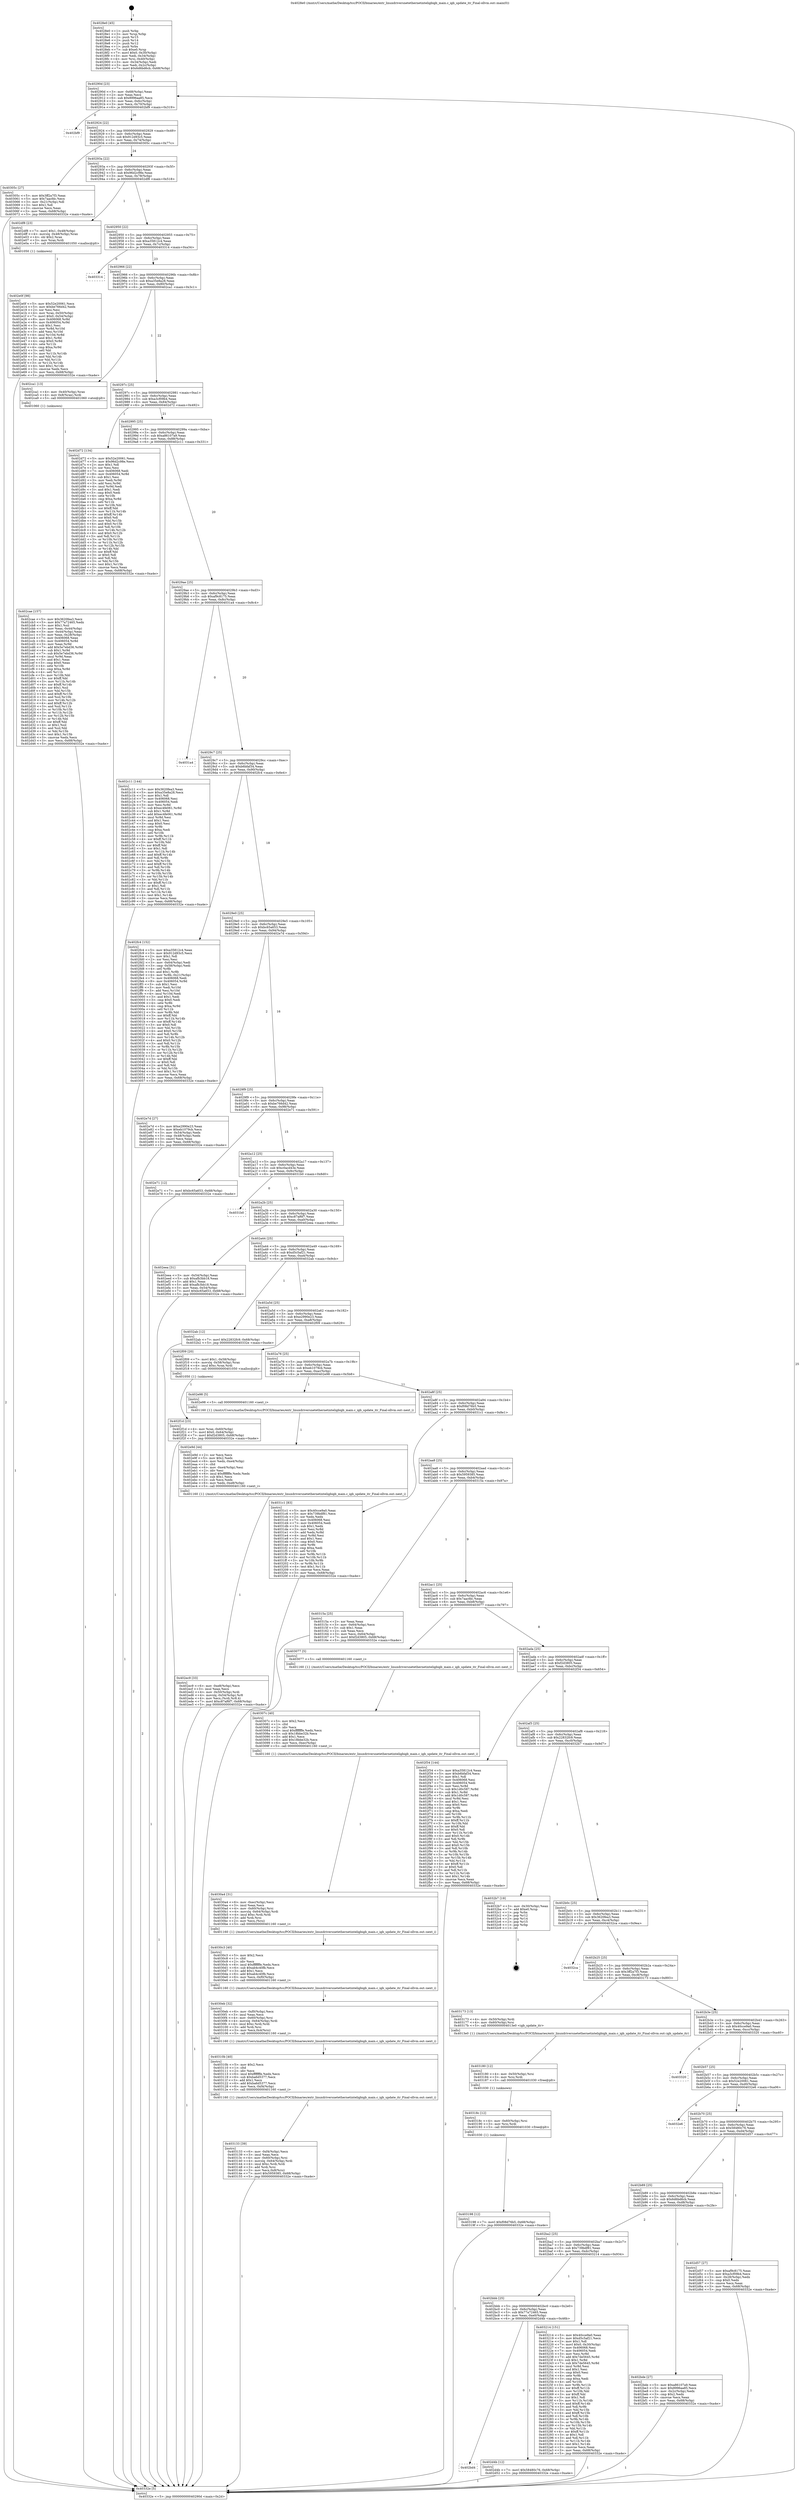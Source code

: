 digraph "0x4028e0" {
  label = "0x4028e0 (/mnt/c/Users/mathe/Desktop/tcc/POCII/binaries/extr_linuxdriversnetethernetinteligbigb_main.c_igb_update_itr_Final-ollvm.out::main(0))"
  labelloc = "t"
  node[shape=record]

  Entry [label="",width=0.3,height=0.3,shape=circle,fillcolor=black,style=filled]
  "0x40290d" [label="{
     0x40290d [23]\l
     | [instrs]\l
     &nbsp;&nbsp;0x40290d \<+3\>: mov -0x68(%rbp),%eax\l
     &nbsp;&nbsp;0x402910 \<+2\>: mov %eax,%ecx\l
     &nbsp;&nbsp;0x402912 \<+6\>: sub $0x8996aa85,%ecx\l
     &nbsp;&nbsp;0x402918 \<+3\>: mov %eax,-0x6c(%rbp)\l
     &nbsp;&nbsp;0x40291b \<+3\>: mov %ecx,-0x70(%rbp)\l
     &nbsp;&nbsp;0x40291e \<+6\>: je 0000000000402bf9 \<main+0x319\>\l
  }"]
  "0x402bf9" [label="{
     0x402bf9\l
  }", style=dashed]
  "0x402924" [label="{
     0x402924 [22]\l
     | [instrs]\l
     &nbsp;&nbsp;0x402924 \<+5\>: jmp 0000000000402929 \<main+0x49\>\l
     &nbsp;&nbsp;0x402929 \<+3\>: mov -0x6c(%rbp),%eax\l
     &nbsp;&nbsp;0x40292c \<+5\>: sub $0x912d93c5,%eax\l
     &nbsp;&nbsp;0x402931 \<+3\>: mov %eax,-0x74(%rbp)\l
     &nbsp;&nbsp;0x402934 \<+6\>: je 000000000040305c \<main+0x77c\>\l
  }"]
  Exit [label="",width=0.3,height=0.3,shape=circle,fillcolor=black,style=filled,peripheries=2]
  "0x40305c" [label="{
     0x40305c [27]\l
     | [instrs]\l
     &nbsp;&nbsp;0x40305c \<+5\>: mov $0x3ff2a7f3,%eax\l
     &nbsp;&nbsp;0x403061 \<+5\>: mov $0x7aacfdc,%ecx\l
     &nbsp;&nbsp;0x403066 \<+3\>: mov -0x21(%rbp),%dl\l
     &nbsp;&nbsp;0x403069 \<+3\>: test $0x1,%dl\l
     &nbsp;&nbsp;0x40306c \<+3\>: cmovne %ecx,%eax\l
     &nbsp;&nbsp;0x40306f \<+3\>: mov %eax,-0x68(%rbp)\l
     &nbsp;&nbsp;0x403072 \<+5\>: jmp 000000000040332e \<main+0xa4e\>\l
  }"]
  "0x40293a" [label="{
     0x40293a [22]\l
     | [instrs]\l
     &nbsp;&nbsp;0x40293a \<+5\>: jmp 000000000040293f \<main+0x5f\>\l
     &nbsp;&nbsp;0x40293f \<+3\>: mov -0x6c(%rbp),%eax\l
     &nbsp;&nbsp;0x402942 \<+5\>: sub $0x96d2c98e,%eax\l
     &nbsp;&nbsp;0x402947 \<+3\>: mov %eax,-0x78(%rbp)\l
     &nbsp;&nbsp;0x40294a \<+6\>: je 0000000000402df8 \<main+0x518\>\l
  }"]
  "0x403198" [label="{
     0x403198 [12]\l
     | [instrs]\l
     &nbsp;&nbsp;0x403198 \<+7\>: movl $0xf08d76b5,-0x68(%rbp)\l
     &nbsp;&nbsp;0x40319f \<+5\>: jmp 000000000040332e \<main+0xa4e\>\l
  }"]
  "0x402df8" [label="{
     0x402df8 [23]\l
     | [instrs]\l
     &nbsp;&nbsp;0x402df8 \<+7\>: movl $0x1,-0x48(%rbp)\l
     &nbsp;&nbsp;0x402dff \<+4\>: movslq -0x48(%rbp),%rax\l
     &nbsp;&nbsp;0x402e03 \<+4\>: shl $0x2,%rax\l
     &nbsp;&nbsp;0x402e07 \<+3\>: mov %rax,%rdi\l
     &nbsp;&nbsp;0x402e0a \<+5\>: call 0000000000401050 \<malloc@plt\>\l
     | [calls]\l
     &nbsp;&nbsp;0x401050 \{1\} (unknown)\l
  }"]
  "0x402950" [label="{
     0x402950 [22]\l
     | [instrs]\l
     &nbsp;&nbsp;0x402950 \<+5\>: jmp 0000000000402955 \<main+0x75\>\l
     &nbsp;&nbsp;0x402955 \<+3\>: mov -0x6c(%rbp),%eax\l
     &nbsp;&nbsp;0x402958 \<+5\>: sub $0xa35812c4,%eax\l
     &nbsp;&nbsp;0x40295d \<+3\>: mov %eax,-0x7c(%rbp)\l
     &nbsp;&nbsp;0x402960 \<+6\>: je 0000000000403314 \<main+0xa34\>\l
  }"]
  "0x40318c" [label="{
     0x40318c [12]\l
     | [instrs]\l
     &nbsp;&nbsp;0x40318c \<+4\>: mov -0x60(%rbp),%rsi\l
     &nbsp;&nbsp;0x403190 \<+3\>: mov %rsi,%rdi\l
     &nbsp;&nbsp;0x403193 \<+5\>: call 0000000000401030 \<free@plt\>\l
     | [calls]\l
     &nbsp;&nbsp;0x401030 \{1\} (unknown)\l
  }"]
  "0x403314" [label="{
     0x403314\l
  }", style=dashed]
  "0x402966" [label="{
     0x402966 [22]\l
     | [instrs]\l
     &nbsp;&nbsp;0x402966 \<+5\>: jmp 000000000040296b \<main+0x8b\>\l
     &nbsp;&nbsp;0x40296b \<+3\>: mov -0x6c(%rbp),%eax\l
     &nbsp;&nbsp;0x40296e \<+5\>: sub $0xa35e8a28,%eax\l
     &nbsp;&nbsp;0x402973 \<+3\>: mov %eax,-0x80(%rbp)\l
     &nbsp;&nbsp;0x402976 \<+6\>: je 0000000000402ca1 \<main+0x3c1\>\l
  }"]
  "0x403180" [label="{
     0x403180 [12]\l
     | [instrs]\l
     &nbsp;&nbsp;0x403180 \<+4\>: mov -0x50(%rbp),%rsi\l
     &nbsp;&nbsp;0x403184 \<+3\>: mov %rsi,%rdi\l
     &nbsp;&nbsp;0x403187 \<+5\>: call 0000000000401030 \<free@plt\>\l
     | [calls]\l
     &nbsp;&nbsp;0x401030 \{1\} (unknown)\l
  }"]
  "0x402ca1" [label="{
     0x402ca1 [13]\l
     | [instrs]\l
     &nbsp;&nbsp;0x402ca1 \<+4\>: mov -0x40(%rbp),%rax\l
     &nbsp;&nbsp;0x402ca5 \<+4\>: mov 0x8(%rax),%rdi\l
     &nbsp;&nbsp;0x402ca9 \<+5\>: call 0000000000401060 \<atoi@plt\>\l
     | [calls]\l
     &nbsp;&nbsp;0x401060 \{1\} (unknown)\l
  }"]
  "0x40297c" [label="{
     0x40297c [25]\l
     | [instrs]\l
     &nbsp;&nbsp;0x40297c \<+5\>: jmp 0000000000402981 \<main+0xa1\>\l
     &nbsp;&nbsp;0x402981 \<+3\>: mov -0x6c(%rbp),%eax\l
     &nbsp;&nbsp;0x402984 \<+5\>: sub $0xa3cf09b4,%eax\l
     &nbsp;&nbsp;0x402989 \<+6\>: mov %eax,-0x84(%rbp)\l
     &nbsp;&nbsp;0x40298f \<+6\>: je 0000000000402d72 \<main+0x492\>\l
  }"]
  "0x403133" [label="{
     0x403133 [39]\l
     | [instrs]\l
     &nbsp;&nbsp;0x403133 \<+6\>: mov -0xf4(%rbp),%ecx\l
     &nbsp;&nbsp;0x403139 \<+3\>: imul %eax,%ecx\l
     &nbsp;&nbsp;0x40313c \<+4\>: mov -0x60(%rbp),%rsi\l
     &nbsp;&nbsp;0x403140 \<+4\>: movslq -0x64(%rbp),%rdi\l
     &nbsp;&nbsp;0x403144 \<+4\>: imul $0xc,%rdi,%rdi\l
     &nbsp;&nbsp;0x403148 \<+3\>: add %rdi,%rsi\l
     &nbsp;&nbsp;0x40314b \<+3\>: mov %ecx,0x8(%rsi)\l
     &nbsp;&nbsp;0x40314e \<+7\>: movl $0x5959385,-0x68(%rbp)\l
     &nbsp;&nbsp;0x403155 \<+5\>: jmp 000000000040332e \<main+0xa4e\>\l
  }"]
  "0x402d72" [label="{
     0x402d72 [134]\l
     | [instrs]\l
     &nbsp;&nbsp;0x402d72 \<+5\>: mov $0x52e20061,%eax\l
     &nbsp;&nbsp;0x402d77 \<+5\>: mov $0x96d2c98e,%ecx\l
     &nbsp;&nbsp;0x402d7c \<+2\>: mov $0x1,%dl\l
     &nbsp;&nbsp;0x402d7e \<+2\>: xor %esi,%esi\l
     &nbsp;&nbsp;0x402d80 \<+7\>: mov 0x406068,%edi\l
     &nbsp;&nbsp;0x402d87 \<+8\>: mov 0x406054,%r8d\l
     &nbsp;&nbsp;0x402d8f \<+3\>: sub $0x1,%esi\l
     &nbsp;&nbsp;0x402d92 \<+3\>: mov %edi,%r9d\l
     &nbsp;&nbsp;0x402d95 \<+3\>: add %esi,%r9d\l
     &nbsp;&nbsp;0x402d98 \<+4\>: imul %r9d,%edi\l
     &nbsp;&nbsp;0x402d9c \<+3\>: and $0x1,%edi\l
     &nbsp;&nbsp;0x402d9f \<+3\>: cmp $0x0,%edi\l
     &nbsp;&nbsp;0x402da2 \<+4\>: sete %r10b\l
     &nbsp;&nbsp;0x402da6 \<+4\>: cmp $0xa,%r8d\l
     &nbsp;&nbsp;0x402daa \<+4\>: setl %r11b\l
     &nbsp;&nbsp;0x402dae \<+3\>: mov %r10b,%bl\l
     &nbsp;&nbsp;0x402db1 \<+3\>: xor $0xff,%bl\l
     &nbsp;&nbsp;0x402db4 \<+3\>: mov %r11b,%r14b\l
     &nbsp;&nbsp;0x402db7 \<+4\>: xor $0xff,%r14b\l
     &nbsp;&nbsp;0x402dbb \<+3\>: xor $0x0,%dl\l
     &nbsp;&nbsp;0x402dbe \<+3\>: mov %bl,%r15b\l
     &nbsp;&nbsp;0x402dc1 \<+4\>: and $0x0,%r15b\l
     &nbsp;&nbsp;0x402dc5 \<+3\>: and %dl,%r10b\l
     &nbsp;&nbsp;0x402dc8 \<+3\>: mov %r14b,%r12b\l
     &nbsp;&nbsp;0x402dcb \<+4\>: and $0x0,%r12b\l
     &nbsp;&nbsp;0x402dcf \<+3\>: and %dl,%r11b\l
     &nbsp;&nbsp;0x402dd2 \<+3\>: or %r10b,%r15b\l
     &nbsp;&nbsp;0x402dd5 \<+3\>: or %r11b,%r12b\l
     &nbsp;&nbsp;0x402dd8 \<+3\>: xor %r12b,%r15b\l
     &nbsp;&nbsp;0x402ddb \<+3\>: or %r14b,%bl\l
     &nbsp;&nbsp;0x402dde \<+3\>: xor $0xff,%bl\l
     &nbsp;&nbsp;0x402de1 \<+3\>: or $0x0,%dl\l
     &nbsp;&nbsp;0x402de4 \<+2\>: and %dl,%bl\l
     &nbsp;&nbsp;0x402de6 \<+3\>: or %bl,%r15b\l
     &nbsp;&nbsp;0x402de9 \<+4\>: test $0x1,%r15b\l
     &nbsp;&nbsp;0x402ded \<+3\>: cmovne %ecx,%eax\l
     &nbsp;&nbsp;0x402df0 \<+3\>: mov %eax,-0x68(%rbp)\l
     &nbsp;&nbsp;0x402df3 \<+5\>: jmp 000000000040332e \<main+0xa4e\>\l
  }"]
  "0x402995" [label="{
     0x402995 [25]\l
     | [instrs]\l
     &nbsp;&nbsp;0x402995 \<+5\>: jmp 000000000040299a \<main+0xba\>\l
     &nbsp;&nbsp;0x40299a \<+3\>: mov -0x6c(%rbp),%eax\l
     &nbsp;&nbsp;0x40299d \<+5\>: sub $0xa86107a9,%eax\l
     &nbsp;&nbsp;0x4029a2 \<+6\>: mov %eax,-0x88(%rbp)\l
     &nbsp;&nbsp;0x4029a8 \<+6\>: je 0000000000402c11 \<main+0x331\>\l
  }"]
  "0x40310b" [label="{
     0x40310b [40]\l
     | [instrs]\l
     &nbsp;&nbsp;0x40310b \<+5\>: mov $0x2,%ecx\l
     &nbsp;&nbsp;0x403110 \<+1\>: cltd\l
     &nbsp;&nbsp;0x403111 \<+2\>: idiv %ecx\l
     &nbsp;&nbsp;0x403113 \<+6\>: imul $0xfffffffe,%edx,%ecx\l
     &nbsp;&nbsp;0x403119 \<+6\>: sub $0xba6d5377,%ecx\l
     &nbsp;&nbsp;0x40311f \<+3\>: add $0x1,%ecx\l
     &nbsp;&nbsp;0x403122 \<+6\>: add $0xba6d5377,%ecx\l
     &nbsp;&nbsp;0x403128 \<+6\>: mov %ecx,-0xf4(%rbp)\l
     &nbsp;&nbsp;0x40312e \<+5\>: call 0000000000401160 \<next_i\>\l
     | [calls]\l
     &nbsp;&nbsp;0x401160 \{1\} (/mnt/c/Users/mathe/Desktop/tcc/POCII/binaries/extr_linuxdriversnetethernetinteligbigb_main.c_igb_update_itr_Final-ollvm.out::next_i)\l
  }"]
  "0x402c11" [label="{
     0x402c11 [144]\l
     | [instrs]\l
     &nbsp;&nbsp;0x402c11 \<+5\>: mov $0x3620fea3,%eax\l
     &nbsp;&nbsp;0x402c16 \<+5\>: mov $0xa35e8a28,%ecx\l
     &nbsp;&nbsp;0x402c1b \<+2\>: mov $0x1,%dl\l
     &nbsp;&nbsp;0x402c1d \<+7\>: mov 0x406068,%esi\l
     &nbsp;&nbsp;0x402c24 \<+7\>: mov 0x406054,%edi\l
     &nbsp;&nbsp;0x402c2b \<+3\>: mov %esi,%r8d\l
     &nbsp;&nbsp;0x402c2e \<+7\>: sub $0xec4fe061,%r8d\l
     &nbsp;&nbsp;0x402c35 \<+4\>: sub $0x1,%r8d\l
     &nbsp;&nbsp;0x402c39 \<+7\>: add $0xec4fe061,%r8d\l
     &nbsp;&nbsp;0x402c40 \<+4\>: imul %r8d,%esi\l
     &nbsp;&nbsp;0x402c44 \<+3\>: and $0x1,%esi\l
     &nbsp;&nbsp;0x402c47 \<+3\>: cmp $0x0,%esi\l
     &nbsp;&nbsp;0x402c4a \<+4\>: sete %r9b\l
     &nbsp;&nbsp;0x402c4e \<+3\>: cmp $0xa,%edi\l
     &nbsp;&nbsp;0x402c51 \<+4\>: setl %r10b\l
     &nbsp;&nbsp;0x402c55 \<+3\>: mov %r9b,%r11b\l
     &nbsp;&nbsp;0x402c58 \<+4\>: xor $0xff,%r11b\l
     &nbsp;&nbsp;0x402c5c \<+3\>: mov %r10b,%bl\l
     &nbsp;&nbsp;0x402c5f \<+3\>: xor $0xff,%bl\l
     &nbsp;&nbsp;0x402c62 \<+3\>: xor $0x1,%dl\l
     &nbsp;&nbsp;0x402c65 \<+3\>: mov %r11b,%r14b\l
     &nbsp;&nbsp;0x402c68 \<+4\>: and $0xff,%r14b\l
     &nbsp;&nbsp;0x402c6c \<+3\>: and %dl,%r9b\l
     &nbsp;&nbsp;0x402c6f \<+3\>: mov %bl,%r15b\l
     &nbsp;&nbsp;0x402c72 \<+4\>: and $0xff,%r15b\l
     &nbsp;&nbsp;0x402c76 \<+3\>: and %dl,%r10b\l
     &nbsp;&nbsp;0x402c79 \<+3\>: or %r9b,%r14b\l
     &nbsp;&nbsp;0x402c7c \<+3\>: or %r10b,%r15b\l
     &nbsp;&nbsp;0x402c7f \<+3\>: xor %r15b,%r14b\l
     &nbsp;&nbsp;0x402c82 \<+3\>: or %bl,%r11b\l
     &nbsp;&nbsp;0x402c85 \<+4\>: xor $0xff,%r11b\l
     &nbsp;&nbsp;0x402c89 \<+3\>: or $0x1,%dl\l
     &nbsp;&nbsp;0x402c8c \<+3\>: and %dl,%r11b\l
     &nbsp;&nbsp;0x402c8f \<+3\>: or %r11b,%r14b\l
     &nbsp;&nbsp;0x402c92 \<+4\>: test $0x1,%r14b\l
     &nbsp;&nbsp;0x402c96 \<+3\>: cmovne %ecx,%eax\l
     &nbsp;&nbsp;0x402c99 \<+3\>: mov %eax,-0x68(%rbp)\l
     &nbsp;&nbsp;0x402c9c \<+5\>: jmp 000000000040332e \<main+0xa4e\>\l
  }"]
  "0x4029ae" [label="{
     0x4029ae [25]\l
     | [instrs]\l
     &nbsp;&nbsp;0x4029ae \<+5\>: jmp 00000000004029b3 \<main+0xd3\>\l
     &nbsp;&nbsp;0x4029b3 \<+3\>: mov -0x6c(%rbp),%eax\l
     &nbsp;&nbsp;0x4029b6 \<+5\>: sub $0xaf9c8175,%eax\l
     &nbsp;&nbsp;0x4029bb \<+6\>: mov %eax,-0x8c(%rbp)\l
     &nbsp;&nbsp;0x4029c1 \<+6\>: je 00000000004031a4 \<main+0x8c4\>\l
  }"]
  "0x4030eb" [label="{
     0x4030eb [32]\l
     | [instrs]\l
     &nbsp;&nbsp;0x4030eb \<+6\>: mov -0xf0(%rbp),%ecx\l
     &nbsp;&nbsp;0x4030f1 \<+3\>: imul %eax,%ecx\l
     &nbsp;&nbsp;0x4030f4 \<+4\>: mov -0x60(%rbp),%rsi\l
     &nbsp;&nbsp;0x4030f8 \<+4\>: movslq -0x64(%rbp),%rdi\l
     &nbsp;&nbsp;0x4030fc \<+4\>: imul $0xc,%rdi,%rdi\l
     &nbsp;&nbsp;0x403100 \<+3\>: add %rdi,%rsi\l
     &nbsp;&nbsp;0x403103 \<+3\>: mov %ecx,0x4(%rsi)\l
     &nbsp;&nbsp;0x403106 \<+5\>: call 0000000000401160 \<next_i\>\l
     | [calls]\l
     &nbsp;&nbsp;0x401160 \{1\} (/mnt/c/Users/mathe/Desktop/tcc/POCII/binaries/extr_linuxdriversnetethernetinteligbigb_main.c_igb_update_itr_Final-ollvm.out::next_i)\l
  }"]
  "0x4031a4" [label="{
     0x4031a4\l
  }", style=dashed]
  "0x4029c7" [label="{
     0x4029c7 [25]\l
     | [instrs]\l
     &nbsp;&nbsp;0x4029c7 \<+5\>: jmp 00000000004029cc \<main+0xec\>\l
     &nbsp;&nbsp;0x4029cc \<+3\>: mov -0x6c(%rbp),%eax\l
     &nbsp;&nbsp;0x4029cf \<+5\>: sub $0xb6bfaf34,%eax\l
     &nbsp;&nbsp;0x4029d4 \<+6\>: mov %eax,-0x90(%rbp)\l
     &nbsp;&nbsp;0x4029da \<+6\>: je 0000000000402fc4 \<main+0x6e4\>\l
  }"]
  "0x4030c3" [label="{
     0x4030c3 [40]\l
     | [instrs]\l
     &nbsp;&nbsp;0x4030c3 \<+5\>: mov $0x2,%ecx\l
     &nbsp;&nbsp;0x4030c8 \<+1\>: cltd\l
     &nbsp;&nbsp;0x4030c9 \<+2\>: idiv %ecx\l
     &nbsp;&nbsp;0x4030cb \<+6\>: imul $0xfffffffe,%edx,%ecx\l
     &nbsp;&nbsp;0x4030d1 \<+6\>: sub $0xab4c40fb,%ecx\l
     &nbsp;&nbsp;0x4030d7 \<+3\>: add $0x1,%ecx\l
     &nbsp;&nbsp;0x4030da \<+6\>: add $0xab4c40fb,%ecx\l
     &nbsp;&nbsp;0x4030e0 \<+6\>: mov %ecx,-0xf0(%rbp)\l
     &nbsp;&nbsp;0x4030e6 \<+5\>: call 0000000000401160 \<next_i\>\l
     | [calls]\l
     &nbsp;&nbsp;0x401160 \{1\} (/mnt/c/Users/mathe/Desktop/tcc/POCII/binaries/extr_linuxdriversnetethernetinteligbigb_main.c_igb_update_itr_Final-ollvm.out::next_i)\l
  }"]
  "0x402fc4" [label="{
     0x402fc4 [152]\l
     | [instrs]\l
     &nbsp;&nbsp;0x402fc4 \<+5\>: mov $0xa35812c4,%eax\l
     &nbsp;&nbsp;0x402fc9 \<+5\>: mov $0x912d93c5,%ecx\l
     &nbsp;&nbsp;0x402fce \<+2\>: mov $0x1,%dl\l
     &nbsp;&nbsp;0x402fd0 \<+2\>: xor %esi,%esi\l
     &nbsp;&nbsp;0x402fd2 \<+3\>: mov -0x64(%rbp),%edi\l
     &nbsp;&nbsp;0x402fd5 \<+3\>: cmp -0x58(%rbp),%edi\l
     &nbsp;&nbsp;0x402fd8 \<+4\>: setl %r8b\l
     &nbsp;&nbsp;0x402fdc \<+4\>: and $0x1,%r8b\l
     &nbsp;&nbsp;0x402fe0 \<+4\>: mov %r8b,-0x21(%rbp)\l
     &nbsp;&nbsp;0x402fe4 \<+7\>: mov 0x406068,%edi\l
     &nbsp;&nbsp;0x402feb \<+8\>: mov 0x406054,%r9d\l
     &nbsp;&nbsp;0x402ff3 \<+3\>: sub $0x1,%esi\l
     &nbsp;&nbsp;0x402ff6 \<+3\>: mov %edi,%r10d\l
     &nbsp;&nbsp;0x402ff9 \<+3\>: add %esi,%r10d\l
     &nbsp;&nbsp;0x402ffc \<+4\>: imul %r10d,%edi\l
     &nbsp;&nbsp;0x403000 \<+3\>: and $0x1,%edi\l
     &nbsp;&nbsp;0x403003 \<+3\>: cmp $0x0,%edi\l
     &nbsp;&nbsp;0x403006 \<+4\>: sete %r8b\l
     &nbsp;&nbsp;0x40300a \<+4\>: cmp $0xa,%r9d\l
     &nbsp;&nbsp;0x40300e \<+4\>: setl %r11b\l
     &nbsp;&nbsp;0x403012 \<+3\>: mov %r8b,%bl\l
     &nbsp;&nbsp;0x403015 \<+3\>: xor $0xff,%bl\l
     &nbsp;&nbsp;0x403018 \<+3\>: mov %r11b,%r14b\l
     &nbsp;&nbsp;0x40301b \<+4\>: xor $0xff,%r14b\l
     &nbsp;&nbsp;0x40301f \<+3\>: xor $0x0,%dl\l
     &nbsp;&nbsp;0x403022 \<+3\>: mov %bl,%r15b\l
     &nbsp;&nbsp;0x403025 \<+4\>: and $0x0,%r15b\l
     &nbsp;&nbsp;0x403029 \<+3\>: and %dl,%r8b\l
     &nbsp;&nbsp;0x40302c \<+3\>: mov %r14b,%r12b\l
     &nbsp;&nbsp;0x40302f \<+4\>: and $0x0,%r12b\l
     &nbsp;&nbsp;0x403033 \<+3\>: and %dl,%r11b\l
     &nbsp;&nbsp;0x403036 \<+3\>: or %r8b,%r15b\l
     &nbsp;&nbsp;0x403039 \<+3\>: or %r11b,%r12b\l
     &nbsp;&nbsp;0x40303c \<+3\>: xor %r12b,%r15b\l
     &nbsp;&nbsp;0x40303f \<+3\>: or %r14b,%bl\l
     &nbsp;&nbsp;0x403042 \<+3\>: xor $0xff,%bl\l
     &nbsp;&nbsp;0x403045 \<+3\>: or $0x0,%dl\l
     &nbsp;&nbsp;0x403048 \<+2\>: and %dl,%bl\l
     &nbsp;&nbsp;0x40304a \<+3\>: or %bl,%r15b\l
     &nbsp;&nbsp;0x40304d \<+4\>: test $0x1,%r15b\l
     &nbsp;&nbsp;0x403051 \<+3\>: cmovne %ecx,%eax\l
     &nbsp;&nbsp;0x403054 \<+3\>: mov %eax,-0x68(%rbp)\l
     &nbsp;&nbsp;0x403057 \<+5\>: jmp 000000000040332e \<main+0xa4e\>\l
  }"]
  "0x4029e0" [label="{
     0x4029e0 [25]\l
     | [instrs]\l
     &nbsp;&nbsp;0x4029e0 \<+5\>: jmp 00000000004029e5 \<main+0x105\>\l
     &nbsp;&nbsp;0x4029e5 \<+3\>: mov -0x6c(%rbp),%eax\l
     &nbsp;&nbsp;0x4029e8 \<+5\>: sub $0xbc65a653,%eax\l
     &nbsp;&nbsp;0x4029ed \<+6\>: mov %eax,-0x94(%rbp)\l
     &nbsp;&nbsp;0x4029f3 \<+6\>: je 0000000000402e7d \<main+0x59d\>\l
  }"]
  "0x4030a4" [label="{
     0x4030a4 [31]\l
     | [instrs]\l
     &nbsp;&nbsp;0x4030a4 \<+6\>: mov -0xec(%rbp),%ecx\l
     &nbsp;&nbsp;0x4030aa \<+3\>: imul %eax,%ecx\l
     &nbsp;&nbsp;0x4030ad \<+4\>: mov -0x60(%rbp),%rsi\l
     &nbsp;&nbsp;0x4030b1 \<+4\>: movslq -0x64(%rbp),%rdi\l
     &nbsp;&nbsp;0x4030b5 \<+4\>: imul $0xc,%rdi,%rdi\l
     &nbsp;&nbsp;0x4030b9 \<+3\>: add %rdi,%rsi\l
     &nbsp;&nbsp;0x4030bc \<+2\>: mov %ecx,(%rsi)\l
     &nbsp;&nbsp;0x4030be \<+5\>: call 0000000000401160 \<next_i\>\l
     | [calls]\l
     &nbsp;&nbsp;0x401160 \{1\} (/mnt/c/Users/mathe/Desktop/tcc/POCII/binaries/extr_linuxdriversnetethernetinteligbigb_main.c_igb_update_itr_Final-ollvm.out::next_i)\l
  }"]
  "0x402e7d" [label="{
     0x402e7d [27]\l
     | [instrs]\l
     &nbsp;&nbsp;0x402e7d \<+5\>: mov $0xe2990e23,%eax\l
     &nbsp;&nbsp;0x402e82 \<+5\>: mov $0xeb1079cb,%ecx\l
     &nbsp;&nbsp;0x402e87 \<+3\>: mov -0x54(%rbp),%edx\l
     &nbsp;&nbsp;0x402e8a \<+3\>: cmp -0x48(%rbp),%edx\l
     &nbsp;&nbsp;0x402e8d \<+3\>: cmovl %ecx,%eax\l
     &nbsp;&nbsp;0x402e90 \<+3\>: mov %eax,-0x68(%rbp)\l
     &nbsp;&nbsp;0x402e93 \<+5\>: jmp 000000000040332e \<main+0xa4e\>\l
  }"]
  "0x4029f9" [label="{
     0x4029f9 [25]\l
     | [instrs]\l
     &nbsp;&nbsp;0x4029f9 \<+5\>: jmp 00000000004029fe \<main+0x11e\>\l
     &nbsp;&nbsp;0x4029fe \<+3\>: mov -0x6c(%rbp),%eax\l
     &nbsp;&nbsp;0x402a01 \<+5\>: sub $0xbe766d42,%eax\l
     &nbsp;&nbsp;0x402a06 \<+6\>: mov %eax,-0x98(%rbp)\l
     &nbsp;&nbsp;0x402a0c \<+6\>: je 0000000000402e71 \<main+0x591\>\l
  }"]
  "0x40307c" [label="{
     0x40307c [40]\l
     | [instrs]\l
     &nbsp;&nbsp;0x40307c \<+5\>: mov $0x2,%ecx\l
     &nbsp;&nbsp;0x403081 \<+1\>: cltd\l
     &nbsp;&nbsp;0x403082 \<+2\>: idiv %ecx\l
     &nbsp;&nbsp;0x403084 \<+6\>: imul $0xfffffffe,%edx,%ecx\l
     &nbsp;&nbsp;0x40308a \<+6\>: sub $0x18bbe32b,%ecx\l
     &nbsp;&nbsp;0x403090 \<+3\>: add $0x1,%ecx\l
     &nbsp;&nbsp;0x403093 \<+6\>: add $0x18bbe32b,%ecx\l
     &nbsp;&nbsp;0x403099 \<+6\>: mov %ecx,-0xec(%rbp)\l
     &nbsp;&nbsp;0x40309f \<+5\>: call 0000000000401160 \<next_i\>\l
     | [calls]\l
     &nbsp;&nbsp;0x401160 \{1\} (/mnt/c/Users/mathe/Desktop/tcc/POCII/binaries/extr_linuxdriversnetethernetinteligbigb_main.c_igb_update_itr_Final-ollvm.out::next_i)\l
  }"]
  "0x402e71" [label="{
     0x402e71 [12]\l
     | [instrs]\l
     &nbsp;&nbsp;0x402e71 \<+7\>: movl $0xbc65a653,-0x68(%rbp)\l
     &nbsp;&nbsp;0x402e78 \<+5\>: jmp 000000000040332e \<main+0xa4e\>\l
  }"]
  "0x402a12" [label="{
     0x402a12 [25]\l
     | [instrs]\l
     &nbsp;&nbsp;0x402a12 \<+5\>: jmp 0000000000402a17 \<main+0x137\>\l
     &nbsp;&nbsp;0x402a17 \<+3\>: mov -0x6c(%rbp),%eax\l
     &nbsp;&nbsp;0x402a1a \<+5\>: sub $0xc0acd43e,%eax\l
     &nbsp;&nbsp;0x402a1f \<+6\>: mov %eax,-0x9c(%rbp)\l
     &nbsp;&nbsp;0x402a25 \<+6\>: je 00000000004031b0 \<main+0x8d0\>\l
  }"]
  "0x402f1d" [label="{
     0x402f1d [23]\l
     | [instrs]\l
     &nbsp;&nbsp;0x402f1d \<+4\>: mov %rax,-0x60(%rbp)\l
     &nbsp;&nbsp;0x402f21 \<+7\>: movl $0x0,-0x64(%rbp)\l
     &nbsp;&nbsp;0x402f28 \<+7\>: movl $0xf2d3805,-0x68(%rbp)\l
     &nbsp;&nbsp;0x402f2f \<+5\>: jmp 000000000040332e \<main+0xa4e\>\l
  }"]
  "0x4031b0" [label="{
     0x4031b0\l
  }", style=dashed]
  "0x402a2b" [label="{
     0x402a2b [25]\l
     | [instrs]\l
     &nbsp;&nbsp;0x402a2b \<+5\>: jmp 0000000000402a30 \<main+0x150\>\l
     &nbsp;&nbsp;0x402a30 \<+3\>: mov -0x6c(%rbp),%eax\l
     &nbsp;&nbsp;0x402a33 \<+5\>: sub $0xc87af6f7,%eax\l
     &nbsp;&nbsp;0x402a38 \<+6\>: mov %eax,-0xa0(%rbp)\l
     &nbsp;&nbsp;0x402a3e \<+6\>: je 0000000000402eea \<main+0x60a\>\l
  }"]
  "0x402ec9" [label="{
     0x402ec9 [33]\l
     | [instrs]\l
     &nbsp;&nbsp;0x402ec9 \<+6\>: mov -0xe8(%rbp),%ecx\l
     &nbsp;&nbsp;0x402ecf \<+3\>: imul %eax,%ecx\l
     &nbsp;&nbsp;0x402ed2 \<+4\>: mov -0x50(%rbp),%rdi\l
     &nbsp;&nbsp;0x402ed6 \<+4\>: movslq -0x54(%rbp),%r8\l
     &nbsp;&nbsp;0x402eda \<+4\>: mov %ecx,(%rdi,%r8,4)\l
     &nbsp;&nbsp;0x402ede \<+7\>: movl $0xc87af6f7,-0x68(%rbp)\l
     &nbsp;&nbsp;0x402ee5 \<+5\>: jmp 000000000040332e \<main+0xa4e\>\l
  }"]
  "0x402eea" [label="{
     0x402eea [31]\l
     | [instrs]\l
     &nbsp;&nbsp;0x402eea \<+3\>: mov -0x54(%rbp),%eax\l
     &nbsp;&nbsp;0x402eed \<+5\>: sub $0xafb3bb18,%eax\l
     &nbsp;&nbsp;0x402ef2 \<+3\>: add $0x1,%eax\l
     &nbsp;&nbsp;0x402ef5 \<+5\>: add $0xafb3bb18,%eax\l
     &nbsp;&nbsp;0x402efa \<+3\>: mov %eax,-0x54(%rbp)\l
     &nbsp;&nbsp;0x402efd \<+7\>: movl $0xbc65a653,-0x68(%rbp)\l
     &nbsp;&nbsp;0x402f04 \<+5\>: jmp 000000000040332e \<main+0xa4e\>\l
  }"]
  "0x402a44" [label="{
     0x402a44 [25]\l
     | [instrs]\l
     &nbsp;&nbsp;0x402a44 \<+5\>: jmp 0000000000402a49 \<main+0x169\>\l
     &nbsp;&nbsp;0x402a49 \<+3\>: mov -0x6c(%rbp),%eax\l
     &nbsp;&nbsp;0x402a4c \<+5\>: sub $0xd5c5af21,%eax\l
     &nbsp;&nbsp;0x402a51 \<+6\>: mov %eax,-0xa4(%rbp)\l
     &nbsp;&nbsp;0x402a57 \<+6\>: je 00000000004032ab \<main+0x9cb\>\l
  }"]
  "0x402e9d" [label="{
     0x402e9d [44]\l
     | [instrs]\l
     &nbsp;&nbsp;0x402e9d \<+2\>: xor %ecx,%ecx\l
     &nbsp;&nbsp;0x402e9f \<+5\>: mov $0x2,%edx\l
     &nbsp;&nbsp;0x402ea4 \<+6\>: mov %edx,-0xe4(%rbp)\l
     &nbsp;&nbsp;0x402eaa \<+1\>: cltd\l
     &nbsp;&nbsp;0x402eab \<+6\>: mov -0xe4(%rbp),%esi\l
     &nbsp;&nbsp;0x402eb1 \<+2\>: idiv %esi\l
     &nbsp;&nbsp;0x402eb3 \<+6\>: imul $0xfffffffe,%edx,%edx\l
     &nbsp;&nbsp;0x402eb9 \<+3\>: sub $0x1,%ecx\l
     &nbsp;&nbsp;0x402ebc \<+2\>: sub %ecx,%edx\l
     &nbsp;&nbsp;0x402ebe \<+6\>: mov %edx,-0xe8(%rbp)\l
     &nbsp;&nbsp;0x402ec4 \<+5\>: call 0000000000401160 \<next_i\>\l
     | [calls]\l
     &nbsp;&nbsp;0x401160 \{1\} (/mnt/c/Users/mathe/Desktop/tcc/POCII/binaries/extr_linuxdriversnetethernetinteligbigb_main.c_igb_update_itr_Final-ollvm.out::next_i)\l
  }"]
  "0x4032ab" [label="{
     0x4032ab [12]\l
     | [instrs]\l
     &nbsp;&nbsp;0x4032ab \<+7\>: movl $0x22832fc9,-0x68(%rbp)\l
     &nbsp;&nbsp;0x4032b2 \<+5\>: jmp 000000000040332e \<main+0xa4e\>\l
  }"]
  "0x402a5d" [label="{
     0x402a5d [25]\l
     | [instrs]\l
     &nbsp;&nbsp;0x402a5d \<+5\>: jmp 0000000000402a62 \<main+0x182\>\l
     &nbsp;&nbsp;0x402a62 \<+3\>: mov -0x6c(%rbp),%eax\l
     &nbsp;&nbsp;0x402a65 \<+5\>: sub $0xe2990e23,%eax\l
     &nbsp;&nbsp;0x402a6a \<+6\>: mov %eax,-0xa8(%rbp)\l
     &nbsp;&nbsp;0x402a70 \<+6\>: je 0000000000402f09 \<main+0x629\>\l
  }"]
  "0x402e0f" [label="{
     0x402e0f [98]\l
     | [instrs]\l
     &nbsp;&nbsp;0x402e0f \<+5\>: mov $0x52e20061,%ecx\l
     &nbsp;&nbsp;0x402e14 \<+5\>: mov $0xbe766d42,%edx\l
     &nbsp;&nbsp;0x402e19 \<+2\>: xor %esi,%esi\l
     &nbsp;&nbsp;0x402e1b \<+4\>: mov %rax,-0x50(%rbp)\l
     &nbsp;&nbsp;0x402e1f \<+7\>: movl $0x0,-0x54(%rbp)\l
     &nbsp;&nbsp;0x402e26 \<+8\>: mov 0x406068,%r8d\l
     &nbsp;&nbsp;0x402e2e \<+8\>: mov 0x406054,%r9d\l
     &nbsp;&nbsp;0x402e36 \<+3\>: sub $0x1,%esi\l
     &nbsp;&nbsp;0x402e39 \<+3\>: mov %r8d,%r10d\l
     &nbsp;&nbsp;0x402e3c \<+3\>: add %esi,%r10d\l
     &nbsp;&nbsp;0x402e3f \<+4\>: imul %r10d,%r8d\l
     &nbsp;&nbsp;0x402e43 \<+4\>: and $0x1,%r8d\l
     &nbsp;&nbsp;0x402e47 \<+4\>: cmp $0x0,%r8d\l
     &nbsp;&nbsp;0x402e4b \<+4\>: sete %r11b\l
     &nbsp;&nbsp;0x402e4f \<+4\>: cmp $0xa,%r9d\l
     &nbsp;&nbsp;0x402e53 \<+3\>: setl %bl\l
     &nbsp;&nbsp;0x402e56 \<+3\>: mov %r11b,%r14b\l
     &nbsp;&nbsp;0x402e59 \<+3\>: and %bl,%r14b\l
     &nbsp;&nbsp;0x402e5c \<+3\>: xor %bl,%r11b\l
     &nbsp;&nbsp;0x402e5f \<+3\>: or %r11b,%r14b\l
     &nbsp;&nbsp;0x402e62 \<+4\>: test $0x1,%r14b\l
     &nbsp;&nbsp;0x402e66 \<+3\>: cmovne %edx,%ecx\l
     &nbsp;&nbsp;0x402e69 \<+3\>: mov %ecx,-0x68(%rbp)\l
     &nbsp;&nbsp;0x402e6c \<+5\>: jmp 000000000040332e \<main+0xa4e\>\l
  }"]
  "0x402f09" [label="{
     0x402f09 [20]\l
     | [instrs]\l
     &nbsp;&nbsp;0x402f09 \<+7\>: movl $0x1,-0x58(%rbp)\l
     &nbsp;&nbsp;0x402f10 \<+4\>: movslq -0x58(%rbp),%rax\l
     &nbsp;&nbsp;0x402f14 \<+4\>: imul $0xc,%rax,%rdi\l
     &nbsp;&nbsp;0x402f18 \<+5\>: call 0000000000401050 \<malloc@plt\>\l
     | [calls]\l
     &nbsp;&nbsp;0x401050 \{1\} (unknown)\l
  }"]
  "0x402a76" [label="{
     0x402a76 [25]\l
     | [instrs]\l
     &nbsp;&nbsp;0x402a76 \<+5\>: jmp 0000000000402a7b \<main+0x19b\>\l
     &nbsp;&nbsp;0x402a7b \<+3\>: mov -0x6c(%rbp),%eax\l
     &nbsp;&nbsp;0x402a7e \<+5\>: sub $0xeb1079cb,%eax\l
     &nbsp;&nbsp;0x402a83 \<+6\>: mov %eax,-0xac(%rbp)\l
     &nbsp;&nbsp;0x402a89 \<+6\>: je 0000000000402e98 \<main+0x5b8\>\l
  }"]
  "0x402bd4" [label="{
     0x402bd4\l
  }", style=dashed]
  "0x402e98" [label="{
     0x402e98 [5]\l
     | [instrs]\l
     &nbsp;&nbsp;0x402e98 \<+5\>: call 0000000000401160 \<next_i\>\l
     | [calls]\l
     &nbsp;&nbsp;0x401160 \{1\} (/mnt/c/Users/mathe/Desktop/tcc/POCII/binaries/extr_linuxdriversnetethernetinteligbigb_main.c_igb_update_itr_Final-ollvm.out::next_i)\l
  }"]
  "0x402a8f" [label="{
     0x402a8f [25]\l
     | [instrs]\l
     &nbsp;&nbsp;0x402a8f \<+5\>: jmp 0000000000402a94 \<main+0x1b4\>\l
     &nbsp;&nbsp;0x402a94 \<+3\>: mov -0x6c(%rbp),%eax\l
     &nbsp;&nbsp;0x402a97 \<+5\>: sub $0xf08d76b5,%eax\l
     &nbsp;&nbsp;0x402a9c \<+6\>: mov %eax,-0xb0(%rbp)\l
     &nbsp;&nbsp;0x402aa2 \<+6\>: je 00000000004031c1 \<main+0x8e1\>\l
  }"]
  "0x402d4b" [label="{
     0x402d4b [12]\l
     | [instrs]\l
     &nbsp;&nbsp;0x402d4b \<+7\>: movl $0x58480c76,-0x68(%rbp)\l
     &nbsp;&nbsp;0x402d52 \<+5\>: jmp 000000000040332e \<main+0xa4e\>\l
  }"]
  "0x4031c1" [label="{
     0x4031c1 [83]\l
     | [instrs]\l
     &nbsp;&nbsp;0x4031c1 \<+5\>: mov $0x40cce9a0,%eax\l
     &nbsp;&nbsp;0x4031c6 \<+5\>: mov $0x739bdf81,%ecx\l
     &nbsp;&nbsp;0x4031cb \<+2\>: xor %edx,%edx\l
     &nbsp;&nbsp;0x4031cd \<+7\>: mov 0x406068,%esi\l
     &nbsp;&nbsp;0x4031d4 \<+7\>: mov 0x406054,%edi\l
     &nbsp;&nbsp;0x4031db \<+3\>: sub $0x1,%edx\l
     &nbsp;&nbsp;0x4031de \<+3\>: mov %esi,%r8d\l
     &nbsp;&nbsp;0x4031e1 \<+3\>: add %edx,%r8d\l
     &nbsp;&nbsp;0x4031e4 \<+4\>: imul %r8d,%esi\l
     &nbsp;&nbsp;0x4031e8 \<+3\>: and $0x1,%esi\l
     &nbsp;&nbsp;0x4031eb \<+3\>: cmp $0x0,%esi\l
     &nbsp;&nbsp;0x4031ee \<+4\>: sete %r9b\l
     &nbsp;&nbsp;0x4031f2 \<+3\>: cmp $0xa,%edi\l
     &nbsp;&nbsp;0x4031f5 \<+4\>: setl %r10b\l
     &nbsp;&nbsp;0x4031f9 \<+3\>: mov %r9b,%r11b\l
     &nbsp;&nbsp;0x4031fc \<+3\>: and %r10b,%r11b\l
     &nbsp;&nbsp;0x4031ff \<+3\>: xor %r10b,%r9b\l
     &nbsp;&nbsp;0x403202 \<+3\>: or %r9b,%r11b\l
     &nbsp;&nbsp;0x403205 \<+4\>: test $0x1,%r11b\l
     &nbsp;&nbsp;0x403209 \<+3\>: cmovne %ecx,%eax\l
     &nbsp;&nbsp;0x40320c \<+3\>: mov %eax,-0x68(%rbp)\l
     &nbsp;&nbsp;0x40320f \<+5\>: jmp 000000000040332e \<main+0xa4e\>\l
  }"]
  "0x402aa8" [label="{
     0x402aa8 [25]\l
     | [instrs]\l
     &nbsp;&nbsp;0x402aa8 \<+5\>: jmp 0000000000402aad \<main+0x1cd\>\l
     &nbsp;&nbsp;0x402aad \<+3\>: mov -0x6c(%rbp),%eax\l
     &nbsp;&nbsp;0x402ab0 \<+5\>: sub $0x5959385,%eax\l
     &nbsp;&nbsp;0x402ab5 \<+6\>: mov %eax,-0xb4(%rbp)\l
     &nbsp;&nbsp;0x402abb \<+6\>: je 000000000040315a \<main+0x87a\>\l
  }"]
  "0x402bbb" [label="{
     0x402bbb [25]\l
     | [instrs]\l
     &nbsp;&nbsp;0x402bbb \<+5\>: jmp 0000000000402bc0 \<main+0x2e0\>\l
     &nbsp;&nbsp;0x402bc0 \<+3\>: mov -0x6c(%rbp),%eax\l
     &nbsp;&nbsp;0x402bc3 \<+5\>: sub $0x77a72465,%eax\l
     &nbsp;&nbsp;0x402bc8 \<+6\>: mov %eax,-0xe0(%rbp)\l
     &nbsp;&nbsp;0x402bce \<+6\>: je 0000000000402d4b \<main+0x46b\>\l
  }"]
  "0x40315a" [label="{
     0x40315a [25]\l
     | [instrs]\l
     &nbsp;&nbsp;0x40315a \<+2\>: xor %eax,%eax\l
     &nbsp;&nbsp;0x40315c \<+3\>: mov -0x64(%rbp),%ecx\l
     &nbsp;&nbsp;0x40315f \<+3\>: sub $0x1,%eax\l
     &nbsp;&nbsp;0x403162 \<+2\>: sub %eax,%ecx\l
     &nbsp;&nbsp;0x403164 \<+3\>: mov %ecx,-0x64(%rbp)\l
     &nbsp;&nbsp;0x403167 \<+7\>: movl $0xf2d3805,-0x68(%rbp)\l
     &nbsp;&nbsp;0x40316e \<+5\>: jmp 000000000040332e \<main+0xa4e\>\l
  }"]
  "0x402ac1" [label="{
     0x402ac1 [25]\l
     | [instrs]\l
     &nbsp;&nbsp;0x402ac1 \<+5\>: jmp 0000000000402ac6 \<main+0x1e6\>\l
     &nbsp;&nbsp;0x402ac6 \<+3\>: mov -0x6c(%rbp),%eax\l
     &nbsp;&nbsp;0x402ac9 \<+5\>: sub $0x7aacfdc,%eax\l
     &nbsp;&nbsp;0x402ace \<+6\>: mov %eax,-0xb8(%rbp)\l
     &nbsp;&nbsp;0x402ad4 \<+6\>: je 0000000000403077 \<main+0x797\>\l
  }"]
  "0x403214" [label="{
     0x403214 [151]\l
     | [instrs]\l
     &nbsp;&nbsp;0x403214 \<+5\>: mov $0x40cce9a0,%eax\l
     &nbsp;&nbsp;0x403219 \<+5\>: mov $0xd5c5af21,%ecx\l
     &nbsp;&nbsp;0x40321e \<+2\>: mov $0x1,%dl\l
     &nbsp;&nbsp;0x403220 \<+7\>: movl $0x0,-0x30(%rbp)\l
     &nbsp;&nbsp;0x403227 \<+7\>: mov 0x406068,%esi\l
     &nbsp;&nbsp;0x40322e \<+7\>: mov 0x406054,%edi\l
     &nbsp;&nbsp;0x403235 \<+3\>: mov %esi,%r8d\l
     &nbsp;&nbsp;0x403238 \<+7\>: add $0x7de5645,%r8d\l
     &nbsp;&nbsp;0x40323f \<+4\>: sub $0x1,%r8d\l
     &nbsp;&nbsp;0x403243 \<+7\>: sub $0x7de5645,%r8d\l
     &nbsp;&nbsp;0x40324a \<+4\>: imul %r8d,%esi\l
     &nbsp;&nbsp;0x40324e \<+3\>: and $0x1,%esi\l
     &nbsp;&nbsp;0x403251 \<+3\>: cmp $0x0,%esi\l
     &nbsp;&nbsp;0x403254 \<+4\>: sete %r9b\l
     &nbsp;&nbsp;0x403258 \<+3\>: cmp $0xa,%edi\l
     &nbsp;&nbsp;0x40325b \<+4\>: setl %r10b\l
     &nbsp;&nbsp;0x40325f \<+3\>: mov %r9b,%r11b\l
     &nbsp;&nbsp;0x403262 \<+4\>: xor $0xff,%r11b\l
     &nbsp;&nbsp;0x403266 \<+3\>: mov %r10b,%bl\l
     &nbsp;&nbsp;0x403269 \<+3\>: xor $0xff,%bl\l
     &nbsp;&nbsp;0x40326c \<+3\>: xor $0x1,%dl\l
     &nbsp;&nbsp;0x40326f \<+3\>: mov %r11b,%r14b\l
     &nbsp;&nbsp;0x403272 \<+4\>: and $0xff,%r14b\l
     &nbsp;&nbsp;0x403276 \<+3\>: and %dl,%r9b\l
     &nbsp;&nbsp;0x403279 \<+3\>: mov %bl,%r15b\l
     &nbsp;&nbsp;0x40327c \<+4\>: and $0xff,%r15b\l
     &nbsp;&nbsp;0x403280 \<+3\>: and %dl,%r10b\l
     &nbsp;&nbsp;0x403283 \<+3\>: or %r9b,%r14b\l
     &nbsp;&nbsp;0x403286 \<+3\>: or %r10b,%r15b\l
     &nbsp;&nbsp;0x403289 \<+3\>: xor %r15b,%r14b\l
     &nbsp;&nbsp;0x40328c \<+3\>: or %bl,%r11b\l
     &nbsp;&nbsp;0x40328f \<+4\>: xor $0xff,%r11b\l
     &nbsp;&nbsp;0x403293 \<+3\>: or $0x1,%dl\l
     &nbsp;&nbsp;0x403296 \<+3\>: and %dl,%r11b\l
     &nbsp;&nbsp;0x403299 \<+3\>: or %r11b,%r14b\l
     &nbsp;&nbsp;0x40329c \<+4\>: test $0x1,%r14b\l
     &nbsp;&nbsp;0x4032a0 \<+3\>: cmovne %ecx,%eax\l
     &nbsp;&nbsp;0x4032a3 \<+3\>: mov %eax,-0x68(%rbp)\l
     &nbsp;&nbsp;0x4032a6 \<+5\>: jmp 000000000040332e \<main+0xa4e\>\l
  }"]
  "0x403077" [label="{
     0x403077 [5]\l
     | [instrs]\l
     &nbsp;&nbsp;0x403077 \<+5\>: call 0000000000401160 \<next_i\>\l
     | [calls]\l
     &nbsp;&nbsp;0x401160 \{1\} (/mnt/c/Users/mathe/Desktop/tcc/POCII/binaries/extr_linuxdriversnetethernetinteligbigb_main.c_igb_update_itr_Final-ollvm.out::next_i)\l
  }"]
  "0x402ada" [label="{
     0x402ada [25]\l
     | [instrs]\l
     &nbsp;&nbsp;0x402ada \<+5\>: jmp 0000000000402adf \<main+0x1ff\>\l
     &nbsp;&nbsp;0x402adf \<+3\>: mov -0x6c(%rbp),%eax\l
     &nbsp;&nbsp;0x402ae2 \<+5\>: sub $0xf2d3805,%eax\l
     &nbsp;&nbsp;0x402ae7 \<+6\>: mov %eax,-0xbc(%rbp)\l
     &nbsp;&nbsp;0x402aed \<+6\>: je 0000000000402f34 \<main+0x654\>\l
  }"]
  "0x402cae" [label="{
     0x402cae [157]\l
     | [instrs]\l
     &nbsp;&nbsp;0x402cae \<+5\>: mov $0x3620fea3,%ecx\l
     &nbsp;&nbsp;0x402cb3 \<+5\>: mov $0x77a72465,%edx\l
     &nbsp;&nbsp;0x402cb8 \<+3\>: mov $0x1,%sil\l
     &nbsp;&nbsp;0x402cbb \<+3\>: mov %eax,-0x44(%rbp)\l
     &nbsp;&nbsp;0x402cbe \<+3\>: mov -0x44(%rbp),%eax\l
     &nbsp;&nbsp;0x402cc1 \<+3\>: mov %eax,-0x28(%rbp)\l
     &nbsp;&nbsp;0x402cc4 \<+7\>: mov 0x406068,%eax\l
     &nbsp;&nbsp;0x402ccb \<+8\>: mov 0x406054,%r8d\l
     &nbsp;&nbsp;0x402cd3 \<+3\>: mov %eax,%r9d\l
     &nbsp;&nbsp;0x402cd6 \<+7\>: add $0x5e7ebd36,%r9d\l
     &nbsp;&nbsp;0x402cdd \<+4\>: sub $0x1,%r9d\l
     &nbsp;&nbsp;0x402ce1 \<+7\>: sub $0x5e7ebd36,%r9d\l
     &nbsp;&nbsp;0x402ce8 \<+4\>: imul %r9d,%eax\l
     &nbsp;&nbsp;0x402cec \<+3\>: and $0x1,%eax\l
     &nbsp;&nbsp;0x402cef \<+3\>: cmp $0x0,%eax\l
     &nbsp;&nbsp;0x402cf2 \<+4\>: sete %r10b\l
     &nbsp;&nbsp;0x402cf6 \<+4\>: cmp $0xa,%r8d\l
     &nbsp;&nbsp;0x402cfa \<+4\>: setl %r11b\l
     &nbsp;&nbsp;0x402cfe \<+3\>: mov %r10b,%bl\l
     &nbsp;&nbsp;0x402d01 \<+3\>: xor $0xff,%bl\l
     &nbsp;&nbsp;0x402d04 \<+3\>: mov %r11b,%r14b\l
     &nbsp;&nbsp;0x402d07 \<+4\>: xor $0xff,%r14b\l
     &nbsp;&nbsp;0x402d0b \<+4\>: xor $0x1,%sil\l
     &nbsp;&nbsp;0x402d0f \<+3\>: mov %bl,%r15b\l
     &nbsp;&nbsp;0x402d12 \<+4\>: and $0xff,%r15b\l
     &nbsp;&nbsp;0x402d16 \<+3\>: and %sil,%r10b\l
     &nbsp;&nbsp;0x402d19 \<+3\>: mov %r14b,%r12b\l
     &nbsp;&nbsp;0x402d1c \<+4\>: and $0xff,%r12b\l
     &nbsp;&nbsp;0x402d20 \<+3\>: and %sil,%r11b\l
     &nbsp;&nbsp;0x402d23 \<+3\>: or %r10b,%r15b\l
     &nbsp;&nbsp;0x402d26 \<+3\>: or %r11b,%r12b\l
     &nbsp;&nbsp;0x402d29 \<+3\>: xor %r12b,%r15b\l
     &nbsp;&nbsp;0x402d2c \<+3\>: or %r14b,%bl\l
     &nbsp;&nbsp;0x402d2f \<+3\>: xor $0xff,%bl\l
     &nbsp;&nbsp;0x402d32 \<+4\>: or $0x1,%sil\l
     &nbsp;&nbsp;0x402d36 \<+3\>: and %sil,%bl\l
     &nbsp;&nbsp;0x402d39 \<+3\>: or %bl,%r15b\l
     &nbsp;&nbsp;0x402d3c \<+4\>: test $0x1,%r15b\l
     &nbsp;&nbsp;0x402d40 \<+3\>: cmovne %edx,%ecx\l
     &nbsp;&nbsp;0x402d43 \<+3\>: mov %ecx,-0x68(%rbp)\l
     &nbsp;&nbsp;0x402d46 \<+5\>: jmp 000000000040332e \<main+0xa4e\>\l
  }"]
  "0x402f34" [label="{
     0x402f34 [144]\l
     | [instrs]\l
     &nbsp;&nbsp;0x402f34 \<+5\>: mov $0xa35812c4,%eax\l
     &nbsp;&nbsp;0x402f39 \<+5\>: mov $0xb6bfaf34,%ecx\l
     &nbsp;&nbsp;0x402f3e \<+2\>: mov $0x1,%dl\l
     &nbsp;&nbsp;0x402f40 \<+7\>: mov 0x406068,%esi\l
     &nbsp;&nbsp;0x402f47 \<+7\>: mov 0x406054,%edi\l
     &nbsp;&nbsp;0x402f4e \<+3\>: mov %esi,%r8d\l
     &nbsp;&nbsp;0x402f51 \<+7\>: sub $0x1d0c587,%r8d\l
     &nbsp;&nbsp;0x402f58 \<+4\>: sub $0x1,%r8d\l
     &nbsp;&nbsp;0x402f5c \<+7\>: add $0x1d0c587,%r8d\l
     &nbsp;&nbsp;0x402f63 \<+4\>: imul %r8d,%esi\l
     &nbsp;&nbsp;0x402f67 \<+3\>: and $0x1,%esi\l
     &nbsp;&nbsp;0x402f6a \<+3\>: cmp $0x0,%esi\l
     &nbsp;&nbsp;0x402f6d \<+4\>: sete %r9b\l
     &nbsp;&nbsp;0x402f71 \<+3\>: cmp $0xa,%edi\l
     &nbsp;&nbsp;0x402f74 \<+4\>: setl %r10b\l
     &nbsp;&nbsp;0x402f78 \<+3\>: mov %r9b,%r11b\l
     &nbsp;&nbsp;0x402f7b \<+4\>: xor $0xff,%r11b\l
     &nbsp;&nbsp;0x402f7f \<+3\>: mov %r10b,%bl\l
     &nbsp;&nbsp;0x402f82 \<+3\>: xor $0xff,%bl\l
     &nbsp;&nbsp;0x402f85 \<+3\>: xor $0x0,%dl\l
     &nbsp;&nbsp;0x402f88 \<+3\>: mov %r11b,%r14b\l
     &nbsp;&nbsp;0x402f8b \<+4\>: and $0x0,%r14b\l
     &nbsp;&nbsp;0x402f8f \<+3\>: and %dl,%r9b\l
     &nbsp;&nbsp;0x402f92 \<+3\>: mov %bl,%r15b\l
     &nbsp;&nbsp;0x402f95 \<+4\>: and $0x0,%r15b\l
     &nbsp;&nbsp;0x402f99 \<+3\>: and %dl,%r10b\l
     &nbsp;&nbsp;0x402f9c \<+3\>: or %r9b,%r14b\l
     &nbsp;&nbsp;0x402f9f \<+3\>: or %r10b,%r15b\l
     &nbsp;&nbsp;0x402fa2 \<+3\>: xor %r15b,%r14b\l
     &nbsp;&nbsp;0x402fa5 \<+3\>: or %bl,%r11b\l
     &nbsp;&nbsp;0x402fa8 \<+4\>: xor $0xff,%r11b\l
     &nbsp;&nbsp;0x402fac \<+3\>: or $0x0,%dl\l
     &nbsp;&nbsp;0x402faf \<+3\>: and %dl,%r11b\l
     &nbsp;&nbsp;0x402fb2 \<+3\>: or %r11b,%r14b\l
     &nbsp;&nbsp;0x402fb5 \<+4\>: test $0x1,%r14b\l
     &nbsp;&nbsp;0x402fb9 \<+3\>: cmovne %ecx,%eax\l
     &nbsp;&nbsp;0x402fbc \<+3\>: mov %eax,-0x68(%rbp)\l
     &nbsp;&nbsp;0x402fbf \<+5\>: jmp 000000000040332e \<main+0xa4e\>\l
  }"]
  "0x402af3" [label="{
     0x402af3 [25]\l
     | [instrs]\l
     &nbsp;&nbsp;0x402af3 \<+5\>: jmp 0000000000402af8 \<main+0x218\>\l
     &nbsp;&nbsp;0x402af8 \<+3\>: mov -0x6c(%rbp),%eax\l
     &nbsp;&nbsp;0x402afb \<+5\>: sub $0x22832fc9,%eax\l
     &nbsp;&nbsp;0x402b00 \<+6\>: mov %eax,-0xc0(%rbp)\l
     &nbsp;&nbsp;0x402b06 \<+6\>: je 00000000004032b7 \<main+0x9d7\>\l
  }"]
  "0x4028e0" [label="{
     0x4028e0 [45]\l
     | [instrs]\l
     &nbsp;&nbsp;0x4028e0 \<+1\>: push %rbp\l
     &nbsp;&nbsp;0x4028e1 \<+3\>: mov %rsp,%rbp\l
     &nbsp;&nbsp;0x4028e4 \<+2\>: push %r15\l
     &nbsp;&nbsp;0x4028e6 \<+2\>: push %r14\l
     &nbsp;&nbsp;0x4028e8 \<+2\>: push %r12\l
     &nbsp;&nbsp;0x4028ea \<+1\>: push %rbx\l
     &nbsp;&nbsp;0x4028eb \<+7\>: sub $0xe0,%rsp\l
     &nbsp;&nbsp;0x4028f2 \<+7\>: movl $0x0,-0x30(%rbp)\l
     &nbsp;&nbsp;0x4028f9 \<+3\>: mov %edi,-0x34(%rbp)\l
     &nbsp;&nbsp;0x4028fc \<+4\>: mov %rsi,-0x40(%rbp)\l
     &nbsp;&nbsp;0x402900 \<+3\>: mov -0x34(%rbp),%edi\l
     &nbsp;&nbsp;0x402903 \<+3\>: mov %edi,-0x2c(%rbp)\l
     &nbsp;&nbsp;0x402906 \<+7\>: movl $0x6d6bd6cb,-0x68(%rbp)\l
  }"]
  "0x4032b7" [label="{
     0x4032b7 [19]\l
     | [instrs]\l
     &nbsp;&nbsp;0x4032b7 \<+3\>: mov -0x30(%rbp),%eax\l
     &nbsp;&nbsp;0x4032ba \<+7\>: add $0xe0,%rsp\l
     &nbsp;&nbsp;0x4032c1 \<+1\>: pop %rbx\l
     &nbsp;&nbsp;0x4032c2 \<+2\>: pop %r12\l
     &nbsp;&nbsp;0x4032c4 \<+2\>: pop %r14\l
     &nbsp;&nbsp;0x4032c6 \<+2\>: pop %r15\l
     &nbsp;&nbsp;0x4032c8 \<+1\>: pop %rbp\l
     &nbsp;&nbsp;0x4032c9 \<+1\>: ret\l
  }"]
  "0x402b0c" [label="{
     0x402b0c [25]\l
     | [instrs]\l
     &nbsp;&nbsp;0x402b0c \<+5\>: jmp 0000000000402b11 \<main+0x231\>\l
     &nbsp;&nbsp;0x402b11 \<+3\>: mov -0x6c(%rbp),%eax\l
     &nbsp;&nbsp;0x402b14 \<+5\>: sub $0x3620fea3,%eax\l
     &nbsp;&nbsp;0x402b19 \<+6\>: mov %eax,-0xc4(%rbp)\l
     &nbsp;&nbsp;0x402b1f \<+6\>: je 00000000004032ca \<main+0x9ea\>\l
  }"]
  "0x40332e" [label="{
     0x40332e [5]\l
     | [instrs]\l
     &nbsp;&nbsp;0x40332e \<+5\>: jmp 000000000040290d \<main+0x2d\>\l
  }"]
  "0x4032ca" [label="{
     0x4032ca\l
  }", style=dashed]
  "0x402b25" [label="{
     0x402b25 [25]\l
     | [instrs]\l
     &nbsp;&nbsp;0x402b25 \<+5\>: jmp 0000000000402b2a \<main+0x24a\>\l
     &nbsp;&nbsp;0x402b2a \<+3\>: mov -0x6c(%rbp),%eax\l
     &nbsp;&nbsp;0x402b2d \<+5\>: sub $0x3ff2a7f3,%eax\l
     &nbsp;&nbsp;0x402b32 \<+6\>: mov %eax,-0xc8(%rbp)\l
     &nbsp;&nbsp;0x402b38 \<+6\>: je 0000000000403173 \<main+0x893\>\l
  }"]
  "0x402ba2" [label="{
     0x402ba2 [25]\l
     | [instrs]\l
     &nbsp;&nbsp;0x402ba2 \<+5\>: jmp 0000000000402ba7 \<main+0x2c7\>\l
     &nbsp;&nbsp;0x402ba7 \<+3\>: mov -0x6c(%rbp),%eax\l
     &nbsp;&nbsp;0x402baa \<+5\>: sub $0x739bdf81,%eax\l
     &nbsp;&nbsp;0x402baf \<+6\>: mov %eax,-0xdc(%rbp)\l
     &nbsp;&nbsp;0x402bb5 \<+6\>: je 0000000000403214 \<main+0x934\>\l
  }"]
  "0x403173" [label="{
     0x403173 [13]\l
     | [instrs]\l
     &nbsp;&nbsp;0x403173 \<+4\>: mov -0x50(%rbp),%rdi\l
     &nbsp;&nbsp;0x403177 \<+4\>: mov -0x60(%rbp),%rsi\l
     &nbsp;&nbsp;0x40317b \<+5\>: call 00000000004013e0 \<igb_update_itr\>\l
     | [calls]\l
     &nbsp;&nbsp;0x4013e0 \{1\} (/mnt/c/Users/mathe/Desktop/tcc/POCII/binaries/extr_linuxdriversnetethernetinteligbigb_main.c_igb_update_itr_Final-ollvm.out::igb_update_itr)\l
  }"]
  "0x402b3e" [label="{
     0x402b3e [25]\l
     | [instrs]\l
     &nbsp;&nbsp;0x402b3e \<+5\>: jmp 0000000000402b43 \<main+0x263\>\l
     &nbsp;&nbsp;0x402b43 \<+3\>: mov -0x6c(%rbp),%eax\l
     &nbsp;&nbsp;0x402b46 \<+5\>: sub $0x40cce9a0,%eax\l
     &nbsp;&nbsp;0x402b4b \<+6\>: mov %eax,-0xcc(%rbp)\l
     &nbsp;&nbsp;0x402b51 \<+6\>: je 0000000000403320 \<main+0xa40\>\l
  }"]
  "0x402bde" [label="{
     0x402bde [27]\l
     | [instrs]\l
     &nbsp;&nbsp;0x402bde \<+5\>: mov $0xa86107a9,%eax\l
     &nbsp;&nbsp;0x402be3 \<+5\>: mov $0x8996aa85,%ecx\l
     &nbsp;&nbsp;0x402be8 \<+3\>: mov -0x2c(%rbp),%edx\l
     &nbsp;&nbsp;0x402beb \<+3\>: cmp $0x2,%edx\l
     &nbsp;&nbsp;0x402bee \<+3\>: cmovne %ecx,%eax\l
     &nbsp;&nbsp;0x402bf1 \<+3\>: mov %eax,-0x68(%rbp)\l
     &nbsp;&nbsp;0x402bf4 \<+5\>: jmp 000000000040332e \<main+0xa4e\>\l
  }"]
  "0x403320" [label="{
     0x403320\l
  }", style=dashed]
  "0x402b57" [label="{
     0x402b57 [25]\l
     | [instrs]\l
     &nbsp;&nbsp;0x402b57 \<+5\>: jmp 0000000000402b5c \<main+0x27c\>\l
     &nbsp;&nbsp;0x402b5c \<+3\>: mov -0x6c(%rbp),%eax\l
     &nbsp;&nbsp;0x402b5f \<+5\>: sub $0x52e20061,%eax\l
     &nbsp;&nbsp;0x402b64 \<+6\>: mov %eax,-0xd0(%rbp)\l
     &nbsp;&nbsp;0x402b6a \<+6\>: je 00000000004032e6 \<main+0xa06\>\l
  }"]
  "0x402b89" [label="{
     0x402b89 [25]\l
     | [instrs]\l
     &nbsp;&nbsp;0x402b89 \<+5\>: jmp 0000000000402b8e \<main+0x2ae\>\l
     &nbsp;&nbsp;0x402b8e \<+3\>: mov -0x6c(%rbp),%eax\l
     &nbsp;&nbsp;0x402b91 \<+5\>: sub $0x6d6bd6cb,%eax\l
     &nbsp;&nbsp;0x402b96 \<+6\>: mov %eax,-0xd8(%rbp)\l
     &nbsp;&nbsp;0x402b9c \<+6\>: je 0000000000402bde \<main+0x2fe\>\l
  }"]
  "0x4032e6" [label="{
     0x4032e6\l
  }", style=dashed]
  "0x402b70" [label="{
     0x402b70 [25]\l
     | [instrs]\l
     &nbsp;&nbsp;0x402b70 \<+5\>: jmp 0000000000402b75 \<main+0x295\>\l
     &nbsp;&nbsp;0x402b75 \<+3\>: mov -0x6c(%rbp),%eax\l
     &nbsp;&nbsp;0x402b78 \<+5\>: sub $0x58480c76,%eax\l
     &nbsp;&nbsp;0x402b7d \<+6\>: mov %eax,-0xd4(%rbp)\l
     &nbsp;&nbsp;0x402b83 \<+6\>: je 0000000000402d57 \<main+0x477\>\l
  }"]
  "0x402d57" [label="{
     0x402d57 [27]\l
     | [instrs]\l
     &nbsp;&nbsp;0x402d57 \<+5\>: mov $0xaf9c8175,%eax\l
     &nbsp;&nbsp;0x402d5c \<+5\>: mov $0xa3cf09b4,%ecx\l
     &nbsp;&nbsp;0x402d61 \<+3\>: mov -0x28(%rbp),%edx\l
     &nbsp;&nbsp;0x402d64 \<+3\>: cmp $0x0,%edx\l
     &nbsp;&nbsp;0x402d67 \<+3\>: cmove %ecx,%eax\l
     &nbsp;&nbsp;0x402d6a \<+3\>: mov %eax,-0x68(%rbp)\l
     &nbsp;&nbsp;0x402d6d \<+5\>: jmp 000000000040332e \<main+0xa4e\>\l
  }"]
  Entry -> "0x4028e0" [label=" 1"]
  "0x40290d" -> "0x402bf9" [label=" 0"]
  "0x40290d" -> "0x402924" [label=" 26"]
  "0x4032b7" -> Exit [label=" 1"]
  "0x402924" -> "0x40305c" [label=" 2"]
  "0x402924" -> "0x40293a" [label=" 24"]
  "0x4032ab" -> "0x40332e" [label=" 1"]
  "0x40293a" -> "0x402df8" [label=" 1"]
  "0x40293a" -> "0x402950" [label=" 23"]
  "0x403214" -> "0x40332e" [label=" 1"]
  "0x402950" -> "0x403314" [label=" 0"]
  "0x402950" -> "0x402966" [label=" 23"]
  "0x4031c1" -> "0x40332e" [label=" 1"]
  "0x402966" -> "0x402ca1" [label=" 1"]
  "0x402966" -> "0x40297c" [label=" 22"]
  "0x403198" -> "0x40332e" [label=" 1"]
  "0x40297c" -> "0x402d72" [label=" 1"]
  "0x40297c" -> "0x402995" [label=" 21"]
  "0x40318c" -> "0x403198" [label=" 1"]
  "0x402995" -> "0x402c11" [label=" 1"]
  "0x402995" -> "0x4029ae" [label=" 20"]
  "0x403180" -> "0x40318c" [label=" 1"]
  "0x4029ae" -> "0x4031a4" [label=" 0"]
  "0x4029ae" -> "0x4029c7" [label=" 20"]
  "0x403173" -> "0x403180" [label=" 1"]
  "0x4029c7" -> "0x402fc4" [label=" 2"]
  "0x4029c7" -> "0x4029e0" [label=" 18"]
  "0x40315a" -> "0x40332e" [label=" 1"]
  "0x4029e0" -> "0x402e7d" [label=" 2"]
  "0x4029e0" -> "0x4029f9" [label=" 16"]
  "0x403133" -> "0x40332e" [label=" 1"]
  "0x4029f9" -> "0x402e71" [label=" 1"]
  "0x4029f9" -> "0x402a12" [label=" 15"]
  "0x40310b" -> "0x403133" [label=" 1"]
  "0x402a12" -> "0x4031b0" [label=" 0"]
  "0x402a12" -> "0x402a2b" [label=" 15"]
  "0x4030eb" -> "0x40310b" [label=" 1"]
  "0x402a2b" -> "0x402eea" [label=" 1"]
  "0x402a2b" -> "0x402a44" [label=" 14"]
  "0x4030c3" -> "0x4030eb" [label=" 1"]
  "0x402a44" -> "0x4032ab" [label=" 1"]
  "0x402a44" -> "0x402a5d" [label=" 13"]
  "0x4030a4" -> "0x4030c3" [label=" 1"]
  "0x402a5d" -> "0x402f09" [label=" 1"]
  "0x402a5d" -> "0x402a76" [label=" 12"]
  "0x40307c" -> "0x4030a4" [label=" 1"]
  "0x402a76" -> "0x402e98" [label=" 1"]
  "0x402a76" -> "0x402a8f" [label=" 11"]
  "0x403077" -> "0x40307c" [label=" 1"]
  "0x402a8f" -> "0x4031c1" [label=" 1"]
  "0x402a8f" -> "0x402aa8" [label=" 10"]
  "0x40305c" -> "0x40332e" [label=" 2"]
  "0x402aa8" -> "0x40315a" [label=" 1"]
  "0x402aa8" -> "0x402ac1" [label=" 9"]
  "0x402f34" -> "0x40332e" [label=" 2"]
  "0x402ac1" -> "0x403077" [label=" 1"]
  "0x402ac1" -> "0x402ada" [label=" 8"]
  "0x402f1d" -> "0x40332e" [label=" 1"]
  "0x402ada" -> "0x402f34" [label=" 2"]
  "0x402ada" -> "0x402af3" [label=" 6"]
  "0x402eea" -> "0x40332e" [label=" 1"]
  "0x402af3" -> "0x4032b7" [label=" 1"]
  "0x402af3" -> "0x402b0c" [label=" 5"]
  "0x402ec9" -> "0x40332e" [label=" 1"]
  "0x402b0c" -> "0x4032ca" [label=" 0"]
  "0x402b0c" -> "0x402b25" [label=" 5"]
  "0x402e9d" -> "0x402ec9" [label=" 1"]
  "0x402b25" -> "0x403173" [label=" 1"]
  "0x402b25" -> "0x402b3e" [label=" 4"]
  "0x402e98" -> "0x402e9d" [label=" 1"]
  "0x402b3e" -> "0x403320" [label=" 0"]
  "0x402b3e" -> "0x402b57" [label=" 4"]
  "0x402e7d" -> "0x40332e" [label=" 2"]
  "0x402b57" -> "0x4032e6" [label=" 0"]
  "0x402b57" -> "0x402b70" [label=" 4"]
  "0x402e0f" -> "0x40332e" [label=" 1"]
  "0x402b70" -> "0x402d57" [label=" 1"]
  "0x402b70" -> "0x402b89" [label=" 3"]
  "0x402e71" -> "0x40332e" [label=" 1"]
  "0x402b89" -> "0x402bde" [label=" 1"]
  "0x402b89" -> "0x402ba2" [label=" 2"]
  "0x402bde" -> "0x40332e" [label=" 1"]
  "0x4028e0" -> "0x40290d" [label=" 1"]
  "0x40332e" -> "0x40290d" [label=" 25"]
  "0x402c11" -> "0x40332e" [label=" 1"]
  "0x402ca1" -> "0x402cae" [label=" 1"]
  "0x402cae" -> "0x40332e" [label=" 1"]
  "0x402f09" -> "0x402f1d" [label=" 1"]
  "0x402ba2" -> "0x403214" [label=" 1"]
  "0x402ba2" -> "0x402bbb" [label=" 1"]
  "0x402fc4" -> "0x40332e" [label=" 2"]
  "0x402bbb" -> "0x402d4b" [label=" 1"]
  "0x402bbb" -> "0x402bd4" [label=" 0"]
  "0x402d4b" -> "0x40332e" [label=" 1"]
  "0x402d57" -> "0x40332e" [label=" 1"]
  "0x402d72" -> "0x40332e" [label=" 1"]
  "0x402df8" -> "0x402e0f" [label=" 1"]
}
